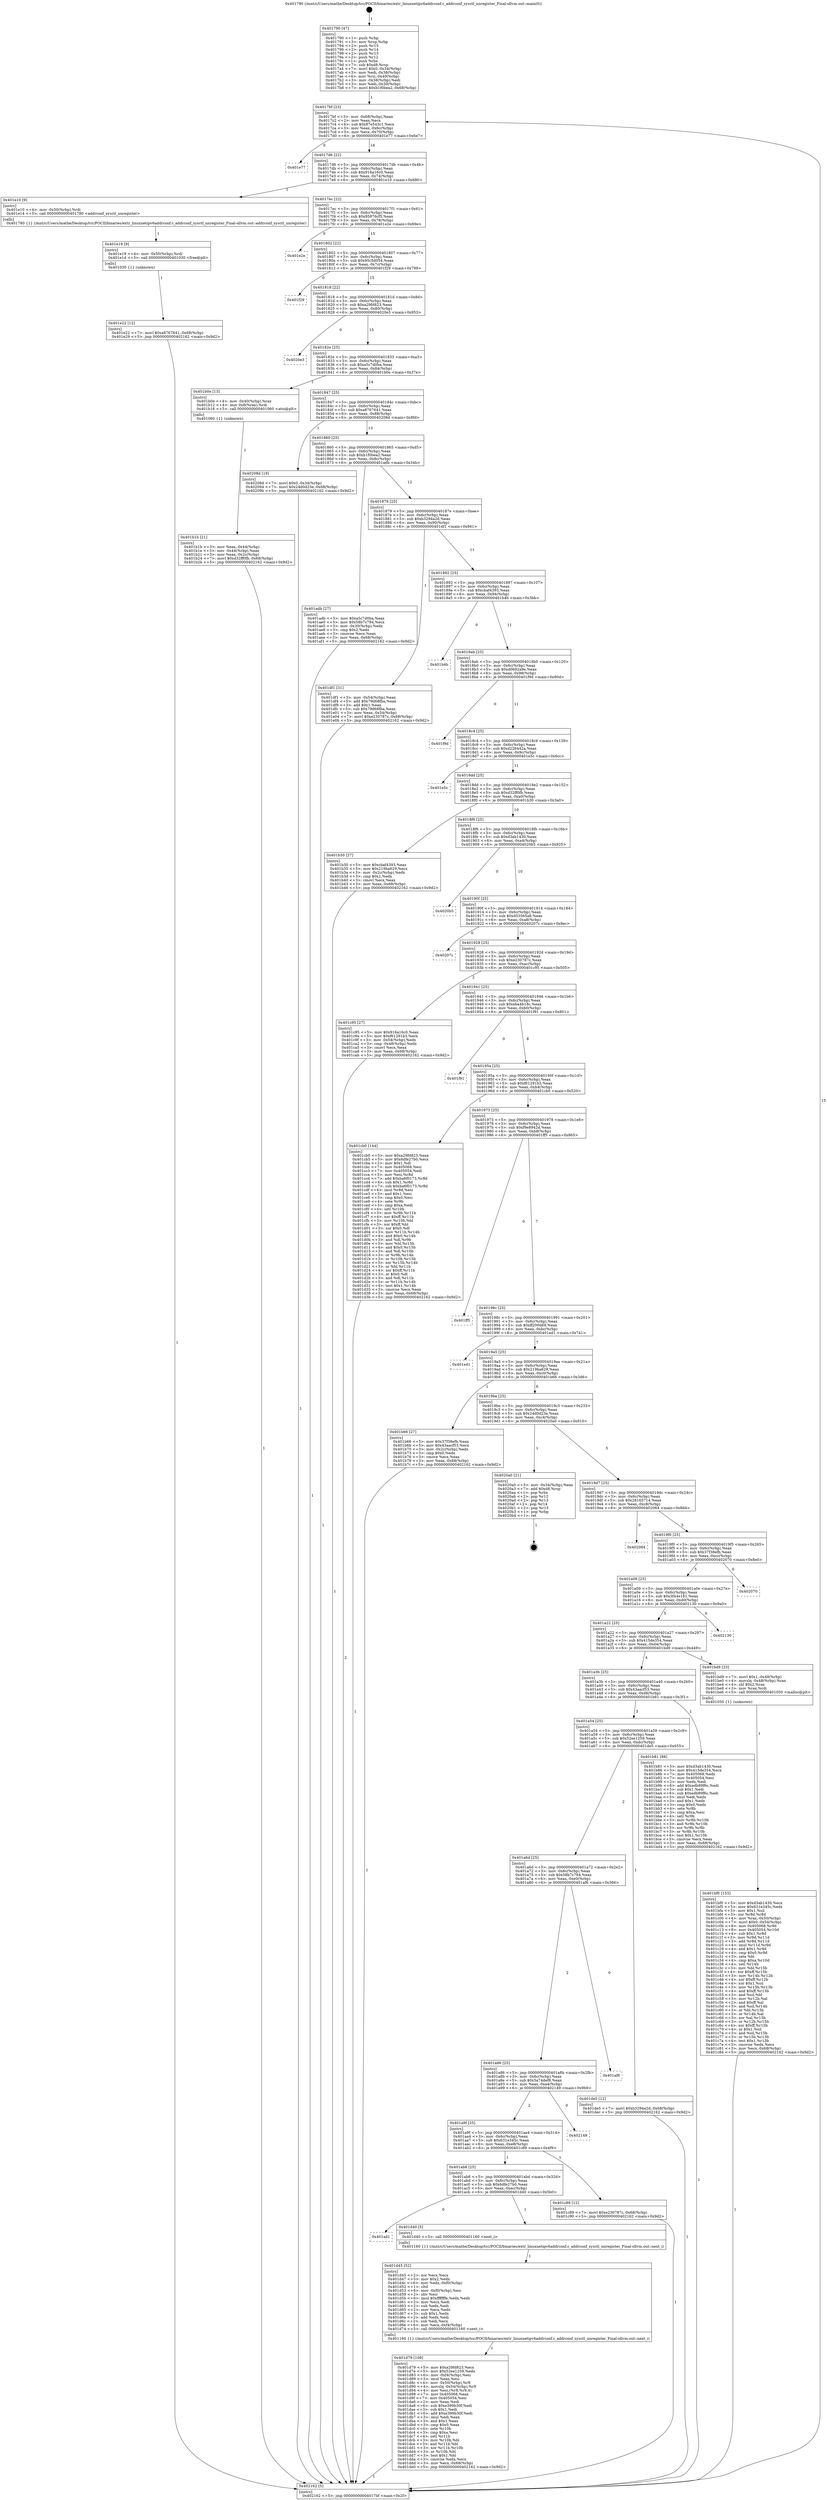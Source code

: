 digraph "0x401790" {
  label = "0x401790 (/mnt/c/Users/mathe/Desktop/tcc/POCII/binaries/extr_linuxnetipv6addrconf.c_addrconf_sysctl_unregister_Final-ollvm.out::main(0))"
  labelloc = "t"
  node[shape=record]

  Entry [label="",width=0.3,height=0.3,shape=circle,fillcolor=black,style=filled]
  "0x4017bf" [label="{
     0x4017bf [23]\l
     | [instrs]\l
     &nbsp;&nbsp;0x4017bf \<+3\>: mov -0x68(%rbp),%eax\l
     &nbsp;&nbsp;0x4017c2 \<+2\>: mov %eax,%ecx\l
     &nbsp;&nbsp;0x4017c4 \<+6\>: sub $0x87e543c1,%ecx\l
     &nbsp;&nbsp;0x4017ca \<+3\>: mov %eax,-0x6c(%rbp)\l
     &nbsp;&nbsp;0x4017cd \<+3\>: mov %ecx,-0x70(%rbp)\l
     &nbsp;&nbsp;0x4017d0 \<+6\>: je 0000000000401e77 \<main+0x6e7\>\l
  }"]
  "0x401e77" [label="{
     0x401e77\l
  }", style=dashed]
  "0x4017d6" [label="{
     0x4017d6 [22]\l
     | [instrs]\l
     &nbsp;&nbsp;0x4017d6 \<+5\>: jmp 00000000004017db \<main+0x4b\>\l
     &nbsp;&nbsp;0x4017db \<+3\>: mov -0x6c(%rbp),%eax\l
     &nbsp;&nbsp;0x4017de \<+5\>: sub $0x916a16c0,%eax\l
     &nbsp;&nbsp;0x4017e3 \<+3\>: mov %eax,-0x74(%rbp)\l
     &nbsp;&nbsp;0x4017e6 \<+6\>: je 0000000000401e10 \<main+0x680\>\l
  }"]
  Exit [label="",width=0.3,height=0.3,shape=circle,fillcolor=black,style=filled,peripheries=2]
  "0x401e10" [label="{
     0x401e10 [9]\l
     | [instrs]\l
     &nbsp;&nbsp;0x401e10 \<+4\>: mov -0x50(%rbp),%rdi\l
     &nbsp;&nbsp;0x401e14 \<+5\>: call 0000000000401780 \<addrconf_sysctl_unregister\>\l
     | [calls]\l
     &nbsp;&nbsp;0x401780 \{1\} (/mnt/c/Users/mathe/Desktop/tcc/POCII/binaries/extr_linuxnetipv6addrconf.c_addrconf_sysctl_unregister_Final-ollvm.out::addrconf_sysctl_unregister)\l
  }"]
  "0x4017ec" [label="{
     0x4017ec [22]\l
     | [instrs]\l
     &nbsp;&nbsp;0x4017ec \<+5\>: jmp 00000000004017f1 \<main+0x61\>\l
     &nbsp;&nbsp;0x4017f1 \<+3\>: mov -0x6c(%rbp),%eax\l
     &nbsp;&nbsp;0x4017f4 \<+5\>: sub $0x95876cf5,%eax\l
     &nbsp;&nbsp;0x4017f9 \<+3\>: mov %eax,-0x78(%rbp)\l
     &nbsp;&nbsp;0x4017fc \<+6\>: je 0000000000401e2e \<main+0x69e\>\l
  }"]
  "0x401e22" [label="{
     0x401e22 [12]\l
     | [instrs]\l
     &nbsp;&nbsp;0x401e22 \<+7\>: movl $0xa8767641,-0x68(%rbp)\l
     &nbsp;&nbsp;0x401e29 \<+5\>: jmp 0000000000402162 \<main+0x9d2\>\l
  }"]
  "0x401e2e" [label="{
     0x401e2e\l
  }", style=dashed]
  "0x401802" [label="{
     0x401802 [22]\l
     | [instrs]\l
     &nbsp;&nbsp;0x401802 \<+5\>: jmp 0000000000401807 \<main+0x77\>\l
     &nbsp;&nbsp;0x401807 \<+3\>: mov -0x6c(%rbp),%eax\l
     &nbsp;&nbsp;0x40180a \<+5\>: sub $0x95c5d054,%eax\l
     &nbsp;&nbsp;0x40180f \<+3\>: mov %eax,-0x7c(%rbp)\l
     &nbsp;&nbsp;0x401812 \<+6\>: je 0000000000401f29 \<main+0x799\>\l
  }"]
  "0x401e19" [label="{
     0x401e19 [9]\l
     | [instrs]\l
     &nbsp;&nbsp;0x401e19 \<+4\>: mov -0x50(%rbp),%rdi\l
     &nbsp;&nbsp;0x401e1d \<+5\>: call 0000000000401030 \<free@plt\>\l
     | [calls]\l
     &nbsp;&nbsp;0x401030 \{1\} (unknown)\l
  }"]
  "0x401f29" [label="{
     0x401f29\l
  }", style=dashed]
  "0x401818" [label="{
     0x401818 [22]\l
     | [instrs]\l
     &nbsp;&nbsp;0x401818 \<+5\>: jmp 000000000040181d \<main+0x8d\>\l
     &nbsp;&nbsp;0x40181d \<+3\>: mov -0x6c(%rbp),%eax\l
     &nbsp;&nbsp;0x401820 \<+5\>: sub $0xa29fd823,%eax\l
     &nbsp;&nbsp;0x401825 \<+3\>: mov %eax,-0x80(%rbp)\l
     &nbsp;&nbsp;0x401828 \<+6\>: je 00000000004020e3 \<main+0x953\>\l
  }"]
  "0x401d79" [label="{
     0x401d79 [108]\l
     | [instrs]\l
     &nbsp;&nbsp;0x401d79 \<+5\>: mov $0xa29fd823,%ecx\l
     &nbsp;&nbsp;0x401d7e \<+5\>: mov $0x52ee1259,%edx\l
     &nbsp;&nbsp;0x401d83 \<+6\>: mov -0xf4(%rbp),%esi\l
     &nbsp;&nbsp;0x401d89 \<+3\>: imul %eax,%esi\l
     &nbsp;&nbsp;0x401d8c \<+4\>: mov -0x50(%rbp),%r8\l
     &nbsp;&nbsp;0x401d90 \<+4\>: movslq -0x54(%rbp),%r9\l
     &nbsp;&nbsp;0x401d94 \<+4\>: mov %esi,(%r8,%r9,4)\l
     &nbsp;&nbsp;0x401d98 \<+7\>: mov 0x405068,%eax\l
     &nbsp;&nbsp;0x401d9f \<+7\>: mov 0x405054,%esi\l
     &nbsp;&nbsp;0x401da6 \<+2\>: mov %eax,%edi\l
     &nbsp;&nbsp;0x401da8 \<+6\>: sub $0xe399b30f,%edi\l
     &nbsp;&nbsp;0x401dae \<+3\>: sub $0x1,%edi\l
     &nbsp;&nbsp;0x401db1 \<+6\>: add $0xe399b30f,%edi\l
     &nbsp;&nbsp;0x401db7 \<+3\>: imul %edi,%eax\l
     &nbsp;&nbsp;0x401dba \<+3\>: and $0x1,%eax\l
     &nbsp;&nbsp;0x401dbd \<+3\>: cmp $0x0,%eax\l
     &nbsp;&nbsp;0x401dc0 \<+4\>: sete %r10b\l
     &nbsp;&nbsp;0x401dc4 \<+3\>: cmp $0xa,%esi\l
     &nbsp;&nbsp;0x401dc7 \<+4\>: setl %r11b\l
     &nbsp;&nbsp;0x401dcb \<+3\>: mov %r10b,%bl\l
     &nbsp;&nbsp;0x401dce \<+3\>: and %r11b,%bl\l
     &nbsp;&nbsp;0x401dd1 \<+3\>: xor %r11b,%r10b\l
     &nbsp;&nbsp;0x401dd4 \<+3\>: or %r10b,%bl\l
     &nbsp;&nbsp;0x401dd7 \<+3\>: test $0x1,%bl\l
     &nbsp;&nbsp;0x401dda \<+3\>: cmovne %edx,%ecx\l
     &nbsp;&nbsp;0x401ddd \<+3\>: mov %ecx,-0x68(%rbp)\l
     &nbsp;&nbsp;0x401de0 \<+5\>: jmp 0000000000402162 \<main+0x9d2\>\l
  }"]
  "0x4020e3" [label="{
     0x4020e3\l
  }", style=dashed]
  "0x40182e" [label="{
     0x40182e [25]\l
     | [instrs]\l
     &nbsp;&nbsp;0x40182e \<+5\>: jmp 0000000000401833 \<main+0xa3\>\l
     &nbsp;&nbsp;0x401833 \<+3\>: mov -0x6c(%rbp),%eax\l
     &nbsp;&nbsp;0x401836 \<+5\>: sub $0xa5c7d0ba,%eax\l
     &nbsp;&nbsp;0x40183b \<+6\>: mov %eax,-0x84(%rbp)\l
     &nbsp;&nbsp;0x401841 \<+6\>: je 0000000000401b0e \<main+0x37e\>\l
  }"]
  "0x401d45" [label="{
     0x401d45 [52]\l
     | [instrs]\l
     &nbsp;&nbsp;0x401d45 \<+2\>: xor %ecx,%ecx\l
     &nbsp;&nbsp;0x401d47 \<+5\>: mov $0x2,%edx\l
     &nbsp;&nbsp;0x401d4c \<+6\>: mov %edx,-0xf0(%rbp)\l
     &nbsp;&nbsp;0x401d52 \<+1\>: cltd\l
     &nbsp;&nbsp;0x401d53 \<+6\>: mov -0xf0(%rbp),%esi\l
     &nbsp;&nbsp;0x401d59 \<+2\>: idiv %esi\l
     &nbsp;&nbsp;0x401d5b \<+6\>: imul $0xfffffffe,%edx,%edx\l
     &nbsp;&nbsp;0x401d61 \<+2\>: mov %ecx,%edi\l
     &nbsp;&nbsp;0x401d63 \<+2\>: sub %edx,%edi\l
     &nbsp;&nbsp;0x401d65 \<+2\>: mov %ecx,%edx\l
     &nbsp;&nbsp;0x401d67 \<+3\>: sub $0x1,%edx\l
     &nbsp;&nbsp;0x401d6a \<+2\>: add %edx,%edi\l
     &nbsp;&nbsp;0x401d6c \<+2\>: sub %edi,%ecx\l
     &nbsp;&nbsp;0x401d6e \<+6\>: mov %ecx,-0xf4(%rbp)\l
     &nbsp;&nbsp;0x401d74 \<+5\>: call 0000000000401160 \<next_i\>\l
     | [calls]\l
     &nbsp;&nbsp;0x401160 \{1\} (/mnt/c/Users/mathe/Desktop/tcc/POCII/binaries/extr_linuxnetipv6addrconf.c_addrconf_sysctl_unregister_Final-ollvm.out::next_i)\l
  }"]
  "0x401b0e" [label="{
     0x401b0e [13]\l
     | [instrs]\l
     &nbsp;&nbsp;0x401b0e \<+4\>: mov -0x40(%rbp),%rax\l
     &nbsp;&nbsp;0x401b12 \<+4\>: mov 0x8(%rax),%rdi\l
     &nbsp;&nbsp;0x401b16 \<+5\>: call 0000000000401060 \<atoi@plt\>\l
     | [calls]\l
     &nbsp;&nbsp;0x401060 \{1\} (unknown)\l
  }"]
  "0x401847" [label="{
     0x401847 [25]\l
     | [instrs]\l
     &nbsp;&nbsp;0x401847 \<+5\>: jmp 000000000040184c \<main+0xbc\>\l
     &nbsp;&nbsp;0x40184c \<+3\>: mov -0x6c(%rbp),%eax\l
     &nbsp;&nbsp;0x40184f \<+5\>: sub $0xa8767641,%eax\l
     &nbsp;&nbsp;0x401854 \<+6\>: mov %eax,-0x88(%rbp)\l
     &nbsp;&nbsp;0x40185a \<+6\>: je 000000000040208d \<main+0x8fd\>\l
  }"]
  "0x401ad1" [label="{
     0x401ad1\l
  }", style=dashed]
  "0x40208d" [label="{
     0x40208d [19]\l
     | [instrs]\l
     &nbsp;&nbsp;0x40208d \<+7\>: movl $0x0,-0x34(%rbp)\l
     &nbsp;&nbsp;0x402094 \<+7\>: movl $0x24d0d23e,-0x68(%rbp)\l
     &nbsp;&nbsp;0x40209b \<+5\>: jmp 0000000000402162 \<main+0x9d2\>\l
  }"]
  "0x401860" [label="{
     0x401860 [25]\l
     | [instrs]\l
     &nbsp;&nbsp;0x401860 \<+5\>: jmp 0000000000401865 \<main+0xd5\>\l
     &nbsp;&nbsp;0x401865 \<+3\>: mov -0x6c(%rbp),%eax\l
     &nbsp;&nbsp;0x401868 \<+5\>: sub $0xb1f0bea2,%eax\l
     &nbsp;&nbsp;0x40186d \<+6\>: mov %eax,-0x8c(%rbp)\l
     &nbsp;&nbsp;0x401873 \<+6\>: je 0000000000401adb \<main+0x34b\>\l
  }"]
  "0x401d40" [label="{
     0x401d40 [5]\l
     | [instrs]\l
     &nbsp;&nbsp;0x401d40 \<+5\>: call 0000000000401160 \<next_i\>\l
     | [calls]\l
     &nbsp;&nbsp;0x401160 \{1\} (/mnt/c/Users/mathe/Desktop/tcc/POCII/binaries/extr_linuxnetipv6addrconf.c_addrconf_sysctl_unregister_Final-ollvm.out::next_i)\l
  }"]
  "0x401adb" [label="{
     0x401adb [27]\l
     | [instrs]\l
     &nbsp;&nbsp;0x401adb \<+5\>: mov $0xa5c7d0ba,%eax\l
     &nbsp;&nbsp;0x401ae0 \<+5\>: mov $0x58b7c784,%ecx\l
     &nbsp;&nbsp;0x401ae5 \<+3\>: mov -0x30(%rbp),%edx\l
     &nbsp;&nbsp;0x401ae8 \<+3\>: cmp $0x2,%edx\l
     &nbsp;&nbsp;0x401aeb \<+3\>: cmovne %ecx,%eax\l
     &nbsp;&nbsp;0x401aee \<+3\>: mov %eax,-0x68(%rbp)\l
     &nbsp;&nbsp;0x401af1 \<+5\>: jmp 0000000000402162 \<main+0x9d2\>\l
  }"]
  "0x401879" [label="{
     0x401879 [25]\l
     | [instrs]\l
     &nbsp;&nbsp;0x401879 \<+5\>: jmp 000000000040187e \<main+0xee\>\l
     &nbsp;&nbsp;0x40187e \<+3\>: mov -0x6c(%rbp),%eax\l
     &nbsp;&nbsp;0x401881 \<+5\>: sub $0xb3294a2d,%eax\l
     &nbsp;&nbsp;0x401886 \<+6\>: mov %eax,-0x90(%rbp)\l
     &nbsp;&nbsp;0x40188c \<+6\>: je 0000000000401df1 \<main+0x661\>\l
  }"]
  "0x402162" [label="{
     0x402162 [5]\l
     | [instrs]\l
     &nbsp;&nbsp;0x402162 \<+5\>: jmp 00000000004017bf \<main+0x2f\>\l
  }"]
  "0x401790" [label="{
     0x401790 [47]\l
     | [instrs]\l
     &nbsp;&nbsp;0x401790 \<+1\>: push %rbp\l
     &nbsp;&nbsp;0x401791 \<+3\>: mov %rsp,%rbp\l
     &nbsp;&nbsp;0x401794 \<+2\>: push %r15\l
     &nbsp;&nbsp;0x401796 \<+2\>: push %r14\l
     &nbsp;&nbsp;0x401798 \<+2\>: push %r13\l
     &nbsp;&nbsp;0x40179a \<+2\>: push %r12\l
     &nbsp;&nbsp;0x40179c \<+1\>: push %rbx\l
     &nbsp;&nbsp;0x40179d \<+7\>: sub $0xd8,%rsp\l
     &nbsp;&nbsp;0x4017a4 \<+7\>: movl $0x0,-0x34(%rbp)\l
     &nbsp;&nbsp;0x4017ab \<+3\>: mov %edi,-0x38(%rbp)\l
     &nbsp;&nbsp;0x4017ae \<+4\>: mov %rsi,-0x40(%rbp)\l
     &nbsp;&nbsp;0x4017b2 \<+3\>: mov -0x38(%rbp),%edi\l
     &nbsp;&nbsp;0x4017b5 \<+3\>: mov %edi,-0x30(%rbp)\l
     &nbsp;&nbsp;0x4017b8 \<+7\>: movl $0xb1f0bea2,-0x68(%rbp)\l
  }"]
  "0x401b1b" [label="{
     0x401b1b [21]\l
     | [instrs]\l
     &nbsp;&nbsp;0x401b1b \<+3\>: mov %eax,-0x44(%rbp)\l
     &nbsp;&nbsp;0x401b1e \<+3\>: mov -0x44(%rbp),%eax\l
     &nbsp;&nbsp;0x401b21 \<+3\>: mov %eax,-0x2c(%rbp)\l
     &nbsp;&nbsp;0x401b24 \<+7\>: movl $0xd32ff0fb,-0x68(%rbp)\l
     &nbsp;&nbsp;0x401b2b \<+5\>: jmp 0000000000402162 \<main+0x9d2\>\l
  }"]
  "0x401ab8" [label="{
     0x401ab8 [25]\l
     | [instrs]\l
     &nbsp;&nbsp;0x401ab8 \<+5\>: jmp 0000000000401abd \<main+0x32d\>\l
     &nbsp;&nbsp;0x401abd \<+3\>: mov -0x6c(%rbp),%eax\l
     &nbsp;&nbsp;0x401ac0 \<+5\>: sub $0x6dfe27b0,%eax\l
     &nbsp;&nbsp;0x401ac5 \<+6\>: mov %eax,-0xec(%rbp)\l
     &nbsp;&nbsp;0x401acb \<+6\>: je 0000000000401d40 \<main+0x5b0\>\l
  }"]
  "0x401df1" [label="{
     0x401df1 [31]\l
     | [instrs]\l
     &nbsp;&nbsp;0x401df1 \<+3\>: mov -0x54(%rbp),%eax\l
     &nbsp;&nbsp;0x401df4 \<+5\>: add $0x79d68fba,%eax\l
     &nbsp;&nbsp;0x401df9 \<+3\>: add $0x1,%eax\l
     &nbsp;&nbsp;0x401dfc \<+5\>: sub $0x79d68fba,%eax\l
     &nbsp;&nbsp;0x401e01 \<+3\>: mov %eax,-0x54(%rbp)\l
     &nbsp;&nbsp;0x401e04 \<+7\>: movl $0xe230787c,-0x68(%rbp)\l
     &nbsp;&nbsp;0x401e0b \<+5\>: jmp 0000000000402162 \<main+0x9d2\>\l
  }"]
  "0x401892" [label="{
     0x401892 [25]\l
     | [instrs]\l
     &nbsp;&nbsp;0x401892 \<+5\>: jmp 0000000000401897 \<main+0x107\>\l
     &nbsp;&nbsp;0x401897 \<+3\>: mov -0x6c(%rbp),%eax\l
     &nbsp;&nbsp;0x40189a \<+5\>: sub $0xcbaf4393,%eax\l
     &nbsp;&nbsp;0x40189f \<+6\>: mov %eax,-0x94(%rbp)\l
     &nbsp;&nbsp;0x4018a5 \<+6\>: je 0000000000401b4b \<main+0x3bb\>\l
  }"]
  "0x401c89" [label="{
     0x401c89 [12]\l
     | [instrs]\l
     &nbsp;&nbsp;0x401c89 \<+7\>: movl $0xe230787c,-0x68(%rbp)\l
     &nbsp;&nbsp;0x401c90 \<+5\>: jmp 0000000000402162 \<main+0x9d2\>\l
  }"]
  "0x401b4b" [label="{
     0x401b4b\l
  }", style=dashed]
  "0x4018ab" [label="{
     0x4018ab [25]\l
     | [instrs]\l
     &nbsp;&nbsp;0x4018ab \<+5\>: jmp 00000000004018b0 \<main+0x120\>\l
     &nbsp;&nbsp;0x4018b0 \<+3\>: mov -0x6c(%rbp),%eax\l
     &nbsp;&nbsp;0x4018b3 \<+5\>: sub $0xd0692a9e,%eax\l
     &nbsp;&nbsp;0x4018b8 \<+6\>: mov %eax,-0x98(%rbp)\l
     &nbsp;&nbsp;0x4018be \<+6\>: je 0000000000401f9d \<main+0x80d\>\l
  }"]
  "0x401a9f" [label="{
     0x401a9f [25]\l
     | [instrs]\l
     &nbsp;&nbsp;0x401a9f \<+5\>: jmp 0000000000401aa4 \<main+0x314\>\l
     &nbsp;&nbsp;0x401aa4 \<+3\>: mov -0x6c(%rbp),%eax\l
     &nbsp;&nbsp;0x401aa7 \<+5\>: sub $0x631e345c,%eax\l
     &nbsp;&nbsp;0x401aac \<+6\>: mov %eax,-0xe8(%rbp)\l
     &nbsp;&nbsp;0x401ab2 \<+6\>: je 0000000000401c89 \<main+0x4f9\>\l
  }"]
  "0x401f9d" [label="{
     0x401f9d\l
  }", style=dashed]
  "0x4018c4" [label="{
     0x4018c4 [25]\l
     | [instrs]\l
     &nbsp;&nbsp;0x4018c4 \<+5\>: jmp 00000000004018c9 \<main+0x139\>\l
     &nbsp;&nbsp;0x4018c9 \<+3\>: mov -0x6c(%rbp),%eax\l
     &nbsp;&nbsp;0x4018cc \<+5\>: sub $0xd226442a,%eax\l
     &nbsp;&nbsp;0x4018d1 \<+6\>: mov %eax,-0x9c(%rbp)\l
     &nbsp;&nbsp;0x4018d7 \<+6\>: je 0000000000401e5c \<main+0x6cc\>\l
  }"]
  "0x402149" [label="{
     0x402149\l
  }", style=dashed]
  "0x401e5c" [label="{
     0x401e5c\l
  }", style=dashed]
  "0x4018dd" [label="{
     0x4018dd [25]\l
     | [instrs]\l
     &nbsp;&nbsp;0x4018dd \<+5\>: jmp 00000000004018e2 \<main+0x152\>\l
     &nbsp;&nbsp;0x4018e2 \<+3\>: mov -0x6c(%rbp),%eax\l
     &nbsp;&nbsp;0x4018e5 \<+5\>: sub $0xd32ff0fb,%eax\l
     &nbsp;&nbsp;0x4018ea \<+6\>: mov %eax,-0xa0(%rbp)\l
     &nbsp;&nbsp;0x4018f0 \<+6\>: je 0000000000401b30 \<main+0x3a0\>\l
  }"]
  "0x401a86" [label="{
     0x401a86 [25]\l
     | [instrs]\l
     &nbsp;&nbsp;0x401a86 \<+5\>: jmp 0000000000401a8b \<main+0x2fb\>\l
     &nbsp;&nbsp;0x401a8b \<+3\>: mov -0x6c(%rbp),%eax\l
     &nbsp;&nbsp;0x401a8e \<+5\>: sub $0x5a74def8,%eax\l
     &nbsp;&nbsp;0x401a93 \<+6\>: mov %eax,-0xe4(%rbp)\l
     &nbsp;&nbsp;0x401a99 \<+6\>: je 0000000000402149 \<main+0x9b9\>\l
  }"]
  "0x401b30" [label="{
     0x401b30 [27]\l
     | [instrs]\l
     &nbsp;&nbsp;0x401b30 \<+5\>: mov $0xcbaf4393,%eax\l
     &nbsp;&nbsp;0x401b35 \<+5\>: mov $0x219ba629,%ecx\l
     &nbsp;&nbsp;0x401b3a \<+3\>: mov -0x2c(%rbp),%edx\l
     &nbsp;&nbsp;0x401b3d \<+3\>: cmp $0x1,%edx\l
     &nbsp;&nbsp;0x401b40 \<+3\>: cmovl %ecx,%eax\l
     &nbsp;&nbsp;0x401b43 \<+3\>: mov %eax,-0x68(%rbp)\l
     &nbsp;&nbsp;0x401b46 \<+5\>: jmp 0000000000402162 \<main+0x9d2\>\l
  }"]
  "0x4018f6" [label="{
     0x4018f6 [25]\l
     | [instrs]\l
     &nbsp;&nbsp;0x4018f6 \<+5\>: jmp 00000000004018fb \<main+0x16b\>\l
     &nbsp;&nbsp;0x4018fb \<+3\>: mov -0x6c(%rbp),%eax\l
     &nbsp;&nbsp;0x4018fe \<+5\>: sub $0xd3ab1430,%eax\l
     &nbsp;&nbsp;0x401903 \<+6\>: mov %eax,-0xa4(%rbp)\l
     &nbsp;&nbsp;0x401909 \<+6\>: je 00000000004020b5 \<main+0x925\>\l
  }"]
  "0x401af6" [label="{
     0x401af6\l
  }", style=dashed]
  "0x4020b5" [label="{
     0x4020b5\l
  }", style=dashed]
  "0x40190f" [label="{
     0x40190f [25]\l
     | [instrs]\l
     &nbsp;&nbsp;0x40190f \<+5\>: jmp 0000000000401914 \<main+0x184\>\l
     &nbsp;&nbsp;0x401914 \<+3\>: mov -0x6c(%rbp),%eax\l
     &nbsp;&nbsp;0x401917 \<+5\>: sub $0xd53565a6,%eax\l
     &nbsp;&nbsp;0x40191c \<+6\>: mov %eax,-0xa8(%rbp)\l
     &nbsp;&nbsp;0x401922 \<+6\>: je 000000000040207c \<main+0x8ec\>\l
  }"]
  "0x401a6d" [label="{
     0x401a6d [25]\l
     | [instrs]\l
     &nbsp;&nbsp;0x401a6d \<+5\>: jmp 0000000000401a72 \<main+0x2e2\>\l
     &nbsp;&nbsp;0x401a72 \<+3\>: mov -0x6c(%rbp),%eax\l
     &nbsp;&nbsp;0x401a75 \<+5\>: sub $0x58b7c784,%eax\l
     &nbsp;&nbsp;0x401a7a \<+6\>: mov %eax,-0xe0(%rbp)\l
     &nbsp;&nbsp;0x401a80 \<+6\>: je 0000000000401af6 \<main+0x366\>\l
  }"]
  "0x40207c" [label="{
     0x40207c\l
  }", style=dashed]
  "0x401928" [label="{
     0x401928 [25]\l
     | [instrs]\l
     &nbsp;&nbsp;0x401928 \<+5\>: jmp 000000000040192d \<main+0x19d\>\l
     &nbsp;&nbsp;0x40192d \<+3\>: mov -0x6c(%rbp),%eax\l
     &nbsp;&nbsp;0x401930 \<+5\>: sub $0xe230787c,%eax\l
     &nbsp;&nbsp;0x401935 \<+6\>: mov %eax,-0xac(%rbp)\l
     &nbsp;&nbsp;0x40193b \<+6\>: je 0000000000401c95 \<main+0x505\>\l
  }"]
  "0x401de5" [label="{
     0x401de5 [12]\l
     | [instrs]\l
     &nbsp;&nbsp;0x401de5 \<+7\>: movl $0xb3294a2d,-0x68(%rbp)\l
     &nbsp;&nbsp;0x401dec \<+5\>: jmp 0000000000402162 \<main+0x9d2\>\l
  }"]
  "0x401c95" [label="{
     0x401c95 [27]\l
     | [instrs]\l
     &nbsp;&nbsp;0x401c95 \<+5\>: mov $0x916a16c0,%eax\l
     &nbsp;&nbsp;0x401c9a \<+5\>: mov $0xf61291b3,%ecx\l
     &nbsp;&nbsp;0x401c9f \<+3\>: mov -0x54(%rbp),%edx\l
     &nbsp;&nbsp;0x401ca2 \<+3\>: cmp -0x48(%rbp),%edx\l
     &nbsp;&nbsp;0x401ca5 \<+3\>: cmovl %ecx,%eax\l
     &nbsp;&nbsp;0x401ca8 \<+3\>: mov %eax,-0x68(%rbp)\l
     &nbsp;&nbsp;0x401cab \<+5\>: jmp 0000000000402162 \<main+0x9d2\>\l
  }"]
  "0x401941" [label="{
     0x401941 [25]\l
     | [instrs]\l
     &nbsp;&nbsp;0x401941 \<+5\>: jmp 0000000000401946 \<main+0x1b6\>\l
     &nbsp;&nbsp;0x401946 \<+3\>: mov -0x6c(%rbp),%eax\l
     &nbsp;&nbsp;0x401949 \<+5\>: sub $0xeba4b18c,%eax\l
     &nbsp;&nbsp;0x40194e \<+6\>: mov %eax,-0xb0(%rbp)\l
     &nbsp;&nbsp;0x401954 \<+6\>: je 0000000000401f91 \<main+0x801\>\l
  }"]
  "0x401bf0" [label="{
     0x401bf0 [153]\l
     | [instrs]\l
     &nbsp;&nbsp;0x401bf0 \<+5\>: mov $0xd3ab1430,%ecx\l
     &nbsp;&nbsp;0x401bf5 \<+5\>: mov $0x631e345c,%edx\l
     &nbsp;&nbsp;0x401bfa \<+3\>: mov $0x1,%sil\l
     &nbsp;&nbsp;0x401bfd \<+3\>: xor %r8d,%r8d\l
     &nbsp;&nbsp;0x401c00 \<+4\>: mov %rax,-0x50(%rbp)\l
     &nbsp;&nbsp;0x401c04 \<+7\>: movl $0x0,-0x54(%rbp)\l
     &nbsp;&nbsp;0x401c0b \<+8\>: mov 0x405068,%r9d\l
     &nbsp;&nbsp;0x401c13 \<+8\>: mov 0x405054,%r10d\l
     &nbsp;&nbsp;0x401c1b \<+4\>: sub $0x1,%r8d\l
     &nbsp;&nbsp;0x401c1f \<+3\>: mov %r9d,%r11d\l
     &nbsp;&nbsp;0x401c22 \<+3\>: add %r8d,%r11d\l
     &nbsp;&nbsp;0x401c25 \<+4\>: imul %r11d,%r9d\l
     &nbsp;&nbsp;0x401c29 \<+4\>: and $0x1,%r9d\l
     &nbsp;&nbsp;0x401c2d \<+4\>: cmp $0x0,%r9d\l
     &nbsp;&nbsp;0x401c31 \<+3\>: sete %bl\l
     &nbsp;&nbsp;0x401c34 \<+4\>: cmp $0xa,%r10d\l
     &nbsp;&nbsp;0x401c38 \<+4\>: setl %r14b\l
     &nbsp;&nbsp;0x401c3c \<+3\>: mov %bl,%r15b\l
     &nbsp;&nbsp;0x401c3f \<+4\>: xor $0xff,%r15b\l
     &nbsp;&nbsp;0x401c43 \<+3\>: mov %r14b,%r12b\l
     &nbsp;&nbsp;0x401c46 \<+4\>: xor $0xff,%r12b\l
     &nbsp;&nbsp;0x401c4a \<+4\>: xor $0x1,%sil\l
     &nbsp;&nbsp;0x401c4e \<+3\>: mov %r15b,%r13b\l
     &nbsp;&nbsp;0x401c51 \<+4\>: and $0xff,%r13b\l
     &nbsp;&nbsp;0x401c55 \<+3\>: and %sil,%bl\l
     &nbsp;&nbsp;0x401c58 \<+3\>: mov %r12b,%al\l
     &nbsp;&nbsp;0x401c5b \<+2\>: and $0xff,%al\l
     &nbsp;&nbsp;0x401c5d \<+3\>: and %sil,%r14b\l
     &nbsp;&nbsp;0x401c60 \<+3\>: or %bl,%r13b\l
     &nbsp;&nbsp;0x401c63 \<+3\>: or %r14b,%al\l
     &nbsp;&nbsp;0x401c66 \<+3\>: xor %al,%r13b\l
     &nbsp;&nbsp;0x401c69 \<+3\>: or %r12b,%r15b\l
     &nbsp;&nbsp;0x401c6c \<+4\>: xor $0xff,%r15b\l
     &nbsp;&nbsp;0x401c70 \<+4\>: or $0x1,%sil\l
     &nbsp;&nbsp;0x401c74 \<+3\>: and %sil,%r15b\l
     &nbsp;&nbsp;0x401c77 \<+3\>: or %r15b,%r13b\l
     &nbsp;&nbsp;0x401c7a \<+4\>: test $0x1,%r13b\l
     &nbsp;&nbsp;0x401c7e \<+3\>: cmovne %edx,%ecx\l
     &nbsp;&nbsp;0x401c81 \<+3\>: mov %ecx,-0x68(%rbp)\l
     &nbsp;&nbsp;0x401c84 \<+5\>: jmp 0000000000402162 \<main+0x9d2\>\l
  }"]
  "0x401f91" [label="{
     0x401f91\l
  }", style=dashed]
  "0x40195a" [label="{
     0x40195a [25]\l
     | [instrs]\l
     &nbsp;&nbsp;0x40195a \<+5\>: jmp 000000000040195f \<main+0x1cf\>\l
     &nbsp;&nbsp;0x40195f \<+3\>: mov -0x6c(%rbp),%eax\l
     &nbsp;&nbsp;0x401962 \<+5\>: sub $0xf61291b3,%eax\l
     &nbsp;&nbsp;0x401967 \<+6\>: mov %eax,-0xb4(%rbp)\l
     &nbsp;&nbsp;0x40196d \<+6\>: je 0000000000401cb0 \<main+0x520\>\l
  }"]
  "0x401a54" [label="{
     0x401a54 [25]\l
     | [instrs]\l
     &nbsp;&nbsp;0x401a54 \<+5\>: jmp 0000000000401a59 \<main+0x2c9\>\l
     &nbsp;&nbsp;0x401a59 \<+3\>: mov -0x6c(%rbp),%eax\l
     &nbsp;&nbsp;0x401a5c \<+5\>: sub $0x52ee1259,%eax\l
     &nbsp;&nbsp;0x401a61 \<+6\>: mov %eax,-0xdc(%rbp)\l
     &nbsp;&nbsp;0x401a67 \<+6\>: je 0000000000401de5 \<main+0x655\>\l
  }"]
  "0x401cb0" [label="{
     0x401cb0 [144]\l
     | [instrs]\l
     &nbsp;&nbsp;0x401cb0 \<+5\>: mov $0xa29fd823,%eax\l
     &nbsp;&nbsp;0x401cb5 \<+5\>: mov $0x6dfe27b0,%ecx\l
     &nbsp;&nbsp;0x401cba \<+2\>: mov $0x1,%dl\l
     &nbsp;&nbsp;0x401cbc \<+7\>: mov 0x405068,%esi\l
     &nbsp;&nbsp;0x401cc3 \<+7\>: mov 0x405054,%edi\l
     &nbsp;&nbsp;0x401cca \<+3\>: mov %esi,%r8d\l
     &nbsp;&nbsp;0x401ccd \<+7\>: add $0xba6f0173,%r8d\l
     &nbsp;&nbsp;0x401cd4 \<+4\>: sub $0x1,%r8d\l
     &nbsp;&nbsp;0x401cd8 \<+7\>: sub $0xba6f0173,%r8d\l
     &nbsp;&nbsp;0x401cdf \<+4\>: imul %r8d,%esi\l
     &nbsp;&nbsp;0x401ce3 \<+3\>: and $0x1,%esi\l
     &nbsp;&nbsp;0x401ce6 \<+3\>: cmp $0x0,%esi\l
     &nbsp;&nbsp;0x401ce9 \<+4\>: sete %r9b\l
     &nbsp;&nbsp;0x401ced \<+3\>: cmp $0xa,%edi\l
     &nbsp;&nbsp;0x401cf0 \<+4\>: setl %r10b\l
     &nbsp;&nbsp;0x401cf4 \<+3\>: mov %r9b,%r11b\l
     &nbsp;&nbsp;0x401cf7 \<+4\>: xor $0xff,%r11b\l
     &nbsp;&nbsp;0x401cfb \<+3\>: mov %r10b,%bl\l
     &nbsp;&nbsp;0x401cfe \<+3\>: xor $0xff,%bl\l
     &nbsp;&nbsp;0x401d01 \<+3\>: xor $0x0,%dl\l
     &nbsp;&nbsp;0x401d04 \<+3\>: mov %r11b,%r14b\l
     &nbsp;&nbsp;0x401d07 \<+4\>: and $0x0,%r14b\l
     &nbsp;&nbsp;0x401d0b \<+3\>: and %dl,%r9b\l
     &nbsp;&nbsp;0x401d0e \<+3\>: mov %bl,%r15b\l
     &nbsp;&nbsp;0x401d11 \<+4\>: and $0x0,%r15b\l
     &nbsp;&nbsp;0x401d15 \<+3\>: and %dl,%r10b\l
     &nbsp;&nbsp;0x401d18 \<+3\>: or %r9b,%r14b\l
     &nbsp;&nbsp;0x401d1b \<+3\>: or %r10b,%r15b\l
     &nbsp;&nbsp;0x401d1e \<+3\>: xor %r15b,%r14b\l
     &nbsp;&nbsp;0x401d21 \<+3\>: or %bl,%r11b\l
     &nbsp;&nbsp;0x401d24 \<+4\>: xor $0xff,%r11b\l
     &nbsp;&nbsp;0x401d28 \<+3\>: or $0x0,%dl\l
     &nbsp;&nbsp;0x401d2b \<+3\>: and %dl,%r11b\l
     &nbsp;&nbsp;0x401d2e \<+3\>: or %r11b,%r14b\l
     &nbsp;&nbsp;0x401d31 \<+4\>: test $0x1,%r14b\l
     &nbsp;&nbsp;0x401d35 \<+3\>: cmovne %ecx,%eax\l
     &nbsp;&nbsp;0x401d38 \<+3\>: mov %eax,-0x68(%rbp)\l
     &nbsp;&nbsp;0x401d3b \<+5\>: jmp 0000000000402162 \<main+0x9d2\>\l
  }"]
  "0x401973" [label="{
     0x401973 [25]\l
     | [instrs]\l
     &nbsp;&nbsp;0x401973 \<+5\>: jmp 0000000000401978 \<main+0x1e8\>\l
     &nbsp;&nbsp;0x401978 \<+3\>: mov -0x6c(%rbp),%eax\l
     &nbsp;&nbsp;0x40197b \<+5\>: sub $0xf9e8942d,%eax\l
     &nbsp;&nbsp;0x401980 \<+6\>: mov %eax,-0xb8(%rbp)\l
     &nbsp;&nbsp;0x401986 \<+6\>: je 0000000000401ff5 \<main+0x865\>\l
  }"]
  "0x401b81" [label="{
     0x401b81 [88]\l
     | [instrs]\l
     &nbsp;&nbsp;0x401b81 \<+5\>: mov $0xd3ab1430,%eax\l
     &nbsp;&nbsp;0x401b86 \<+5\>: mov $0x415de354,%ecx\l
     &nbsp;&nbsp;0x401b8b \<+7\>: mov 0x405068,%edx\l
     &nbsp;&nbsp;0x401b92 \<+7\>: mov 0x405054,%esi\l
     &nbsp;&nbsp;0x401b99 \<+2\>: mov %edx,%edi\l
     &nbsp;&nbsp;0x401b9b \<+6\>: add $0xedb89f6c,%edi\l
     &nbsp;&nbsp;0x401ba1 \<+3\>: sub $0x1,%edi\l
     &nbsp;&nbsp;0x401ba4 \<+6\>: sub $0xedb89f6c,%edi\l
     &nbsp;&nbsp;0x401baa \<+3\>: imul %edi,%edx\l
     &nbsp;&nbsp;0x401bad \<+3\>: and $0x1,%edx\l
     &nbsp;&nbsp;0x401bb0 \<+3\>: cmp $0x0,%edx\l
     &nbsp;&nbsp;0x401bb3 \<+4\>: sete %r8b\l
     &nbsp;&nbsp;0x401bb7 \<+3\>: cmp $0xa,%esi\l
     &nbsp;&nbsp;0x401bba \<+4\>: setl %r9b\l
     &nbsp;&nbsp;0x401bbe \<+3\>: mov %r8b,%r10b\l
     &nbsp;&nbsp;0x401bc1 \<+3\>: and %r9b,%r10b\l
     &nbsp;&nbsp;0x401bc4 \<+3\>: xor %r9b,%r8b\l
     &nbsp;&nbsp;0x401bc7 \<+3\>: or %r8b,%r10b\l
     &nbsp;&nbsp;0x401bca \<+4\>: test $0x1,%r10b\l
     &nbsp;&nbsp;0x401bce \<+3\>: cmovne %ecx,%eax\l
     &nbsp;&nbsp;0x401bd1 \<+3\>: mov %eax,-0x68(%rbp)\l
     &nbsp;&nbsp;0x401bd4 \<+5\>: jmp 0000000000402162 \<main+0x9d2\>\l
  }"]
  "0x401ff5" [label="{
     0x401ff5\l
  }", style=dashed]
  "0x40198c" [label="{
     0x40198c [25]\l
     | [instrs]\l
     &nbsp;&nbsp;0x40198c \<+5\>: jmp 0000000000401991 \<main+0x201\>\l
     &nbsp;&nbsp;0x401991 \<+3\>: mov -0x6c(%rbp),%eax\l
     &nbsp;&nbsp;0x401994 \<+5\>: sub $0xff200d69,%eax\l
     &nbsp;&nbsp;0x401999 \<+6\>: mov %eax,-0xbc(%rbp)\l
     &nbsp;&nbsp;0x40199f \<+6\>: je 0000000000401ed1 \<main+0x741\>\l
  }"]
  "0x401a3b" [label="{
     0x401a3b [25]\l
     | [instrs]\l
     &nbsp;&nbsp;0x401a3b \<+5\>: jmp 0000000000401a40 \<main+0x2b0\>\l
     &nbsp;&nbsp;0x401a40 \<+3\>: mov -0x6c(%rbp),%eax\l
     &nbsp;&nbsp;0x401a43 \<+5\>: sub $0x43aacf53,%eax\l
     &nbsp;&nbsp;0x401a48 \<+6\>: mov %eax,-0xd8(%rbp)\l
     &nbsp;&nbsp;0x401a4e \<+6\>: je 0000000000401b81 \<main+0x3f1\>\l
  }"]
  "0x401ed1" [label="{
     0x401ed1\l
  }", style=dashed]
  "0x4019a5" [label="{
     0x4019a5 [25]\l
     | [instrs]\l
     &nbsp;&nbsp;0x4019a5 \<+5\>: jmp 00000000004019aa \<main+0x21a\>\l
     &nbsp;&nbsp;0x4019aa \<+3\>: mov -0x6c(%rbp),%eax\l
     &nbsp;&nbsp;0x4019ad \<+5\>: sub $0x219ba629,%eax\l
     &nbsp;&nbsp;0x4019b2 \<+6\>: mov %eax,-0xc0(%rbp)\l
     &nbsp;&nbsp;0x4019b8 \<+6\>: je 0000000000401b66 \<main+0x3d6\>\l
  }"]
  "0x401bd9" [label="{
     0x401bd9 [23]\l
     | [instrs]\l
     &nbsp;&nbsp;0x401bd9 \<+7\>: movl $0x1,-0x48(%rbp)\l
     &nbsp;&nbsp;0x401be0 \<+4\>: movslq -0x48(%rbp),%rax\l
     &nbsp;&nbsp;0x401be4 \<+4\>: shl $0x2,%rax\l
     &nbsp;&nbsp;0x401be8 \<+3\>: mov %rax,%rdi\l
     &nbsp;&nbsp;0x401beb \<+5\>: call 0000000000401050 \<malloc@plt\>\l
     | [calls]\l
     &nbsp;&nbsp;0x401050 \{1\} (unknown)\l
  }"]
  "0x401b66" [label="{
     0x401b66 [27]\l
     | [instrs]\l
     &nbsp;&nbsp;0x401b66 \<+5\>: mov $0x37f38efb,%eax\l
     &nbsp;&nbsp;0x401b6b \<+5\>: mov $0x43aacf53,%ecx\l
     &nbsp;&nbsp;0x401b70 \<+3\>: mov -0x2c(%rbp),%edx\l
     &nbsp;&nbsp;0x401b73 \<+3\>: cmp $0x0,%edx\l
     &nbsp;&nbsp;0x401b76 \<+3\>: cmove %ecx,%eax\l
     &nbsp;&nbsp;0x401b79 \<+3\>: mov %eax,-0x68(%rbp)\l
     &nbsp;&nbsp;0x401b7c \<+5\>: jmp 0000000000402162 \<main+0x9d2\>\l
  }"]
  "0x4019be" [label="{
     0x4019be [25]\l
     | [instrs]\l
     &nbsp;&nbsp;0x4019be \<+5\>: jmp 00000000004019c3 \<main+0x233\>\l
     &nbsp;&nbsp;0x4019c3 \<+3\>: mov -0x6c(%rbp),%eax\l
     &nbsp;&nbsp;0x4019c6 \<+5\>: sub $0x24d0d23e,%eax\l
     &nbsp;&nbsp;0x4019cb \<+6\>: mov %eax,-0xc4(%rbp)\l
     &nbsp;&nbsp;0x4019d1 \<+6\>: je 00000000004020a0 \<main+0x910\>\l
  }"]
  "0x401a22" [label="{
     0x401a22 [25]\l
     | [instrs]\l
     &nbsp;&nbsp;0x401a22 \<+5\>: jmp 0000000000401a27 \<main+0x297\>\l
     &nbsp;&nbsp;0x401a27 \<+3\>: mov -0x6c(%rbp),%eax\l
     &nbsp;&nbsp;0x401a2a \<+5\>: sub $0x415de354,%eax\l
     &nbsp;&nbsp;0x401a2f \<+6\>: mov %eax,-0xd4(%rbp)\l
     &nbsp;&nbsp;0x401a35 \<+6\>: je 0000000000401bd9 \<main+0x449\>\l
  }"]
  "0x4020a0" [label="{
     0x4020a0 [21]\l
     | [instrs]\l
     &nbsp;&nbsp;0x4020a0 \<+3\>: mov -0x34(%rbp),%eax\l
     &nbsp;&nbsp;0x4020a3 \<+7\>: add $0xd8,%rsp\l
     &nbsp;&nbsp;0x4020aa \<+1\>: pop %rbx\l
     &nbsp;&nbsp;0x4020ab \<+2\>: pop %r12\l
     &nbsp;&nbsp;0x4020ad \<+2\>: pop %r13\l
     &nbsp;&nbsp;0x4020af \<+2\>: pop %r14\l
     &nbsp;&nbsp;0x4020b1 \<+2\>: pop %r15\l
     &nbsp;&nbsp;0x4020b3 \<+1\>: pop %rbp\l
     &nbsp;&nbsp;0x4020b4 \<+1\>: ret\l
  }"]
  "0x4019d7" [label="{
     0x4019d7 [25]\l
     | [instrs]\l
     &nbsp;&nbsp;0x4019d7 \<+5\>: jmp 00000000004019dc \<main+0x24c\>\l
     &nbsp;&nbsp;0x4019dc \<+3\>: mov -0x6c(%rbp),%eax\l
     &nbsp;&nbsp;0x4019df \<+5\>: sub $0x28165714,%eax\l
     &nbsp;&nbsp;0x4019e4 \<+6\>: mov %eax,-0xc8(%rbp)\l
     &nbsp;&nbsp;0x4019ea \<+6\>: je 0000000000402064 \<main+0x8d4\>\l
  }"]
  "0x402130" [label="{
     0x402130\l
  }", style=dashed]
  "0x402064" [label="{
     0x402064\l
  }", style=dashed]
  "0x4019f0" [label="{
     0x4019f0 [25]\l
     | [instrs]\l
     &nbsp;&nbsp;0x4019f0 \<+5\>: jmp 00000000004019f5 \<main+0x265\>\l
     &nbsp;&nbsp;0x4019f5 \<+3\>: mov -0x6c(%rbp),%eax\l
     &nbsp;&nbsp;0x4019f8 \<+5\>: sub $0x37f38efb,%eax\l
     &nbsp;&nbsp;0x4019fd \<+6\>: mov %eax,-0xcc(%rbp)\l
     &nbsp;&nbsp;0x401a03 \<+6\>: je 0000000000402070 \<main+0x8e0\>\l
  }"]
  "0x401a09" [label="{
     0x401a09 [25]\l
     | [instrs]\l
     &nbsp;&nbsp;0x401a09 \<+5\>: jmp 0000000000401a0e \<main+0x27e\>\l
     &nbsp;&nbsp;0x401a0e \<+3\>: mov -0x6c(%rbp),%eax\l
     &nbsp;&nbsp;0x401a11 \<+5\>: sub $0x3f44e181,%eax\l
     &nbsp;&nbsp;0x401a16 \<+6\>: mov %eax,-0xd0(%rbp)\l
     &nbsp;&nbsp;0x401a1c \<+6\>: je 0000000000402130 \<main+0x9a0\>\l
  }"]
  "0x402070" [label="{
     0x402070\l
  }", style=dashed]
  Entry -> "0x401790" [label=" 1"]
  "0x4017bf" -> "0x401e77" [label=" 0"]
  "0x4017bf" -> "0x4017d6" [label=" 16"]
  "0x4020a0" -> Exit [label=" 1"]
  "0x4017d6" -> "0x401e10" [label=" 1"]
  "0x4017d6" -> "0x4017ec" [label=" 15"]
  "0x40208d" -> "0x402162" [label=" 1"]
  "0x4017ec" -> "0x401e2e" [label=" 0"]
  "0x4017ec" -> "0x401802" [label=" 15"]
  "0x401e22" -> "0x402162" [label=" 1"]
  "0x401802" -> "0x401f29" [label=" 0"]
  "0x401802" -> "0x401818" [label=" 15"]
  "0x401e19" -> "0x401e22" [label=" 1"]
  "0x401818" -> "0x4020e3" [label=" 0"]
  "0x401818" -> "0x40182e" [label=" 15"]
  "0x401e10" -> "0x401e19" [label=" 1"]
  "0x40182e" -> "0x401b0e" [label=" 1"]
  "0x40182e" -> "0x401847" [label=" 14"]
  "0x401df1" -> "0x402162" [label=" 1"]
  "0x401847" -> "0x40208d" [label=" 1"]
  "0x401847" -> "0x401860" [label=" 13"]
  "0x401de5" -> "0x402162" [label=" 1"]
  "0x401860" -> "0x401adb" [label=" 1"]
  "0x401860" -> "0x401879" [label=" 12"]
  "0x401adb" -> "0x402162" [label=" 1"]
  "0x401790" -> "0x4017bf" [label=" 1"]
  "0x402162" -> "0x4017bf" [label=" 15"]
  "0x401b0e" -> "0x401b1b" [label=" 1"]
  "0x401b1b" -> "0x402162" [label=" 1"]
  "0x401d79" -> "0x402162" [label=" 1"]
  "0x401879" -> "0x401df1" [label=" 1"]
  "0x401879" -> "0x401892" [label=" 11"]
  "0x401d40" -> "0x401d45" [label=" 1"]
  "0x401892" -> "0x401b4b" [label=" 0"]
  "0x401892" -> "0x4018ab" [label=" 11"]
  "0x401ab8" -> "0x401ad1" [label=" 0"]
  "0x4018ab" -> "0x401f9d" [label=" 0"]
  "0x4018ab" -> "0x4018c4" [label=" 11"]
  "0x401d45" -> "0x401d79" [label=" 1"]
  "0x4018c4" -> "0x401e5c" [label=" 0"]
  "0x4018c4" -> "0x4018dd" [label=" 11"]
  "0x401cb0" -> "0x402162" [label=" 1"]
  "0x4018dd" -> "0x401b30" [label=" 1"]
  "0x4018dd" -> "0x4018f6" [label=" 10"]
  "0x401b30" -> "0x402162" [label=" 1"]
  "0x401c89" -> "0x402162" [label=" 1"]
  "0x4018f6" -> "0x4020b5" [label=" 0"]
  "0x4018f6" -> "0x40190f" [label=" 10"]
  "0x401a9f" -> "0x401ab8" [label=" 1"]
  "0x40190f" -> "0x40207c" [label=" 0"]
  "0x40190f" -> "0x401928" [label=" 10"]
  "0x401ab8" -> "0x401d40" [label=" 1"]
  "0x401928" -> "0x401c95" [label=" 2"]
  "0x401928" -> "0x401941" [label=" 8"]
  "0x401a86" -> "0x401a9f" [label=" 2"]
  "0x401941" -> "0x401f91" [label=" 0"]
  "0x401941" -> "0x40195a" [label=" 8"]
  "0x401c95" -> "0x402162" [label=" 2"]
  "0x40195a" -> "0x401cb0" [label=" 1"]
  "0x40195a" -> "0x401973" [label=" 7"]
  "0x401a6d" -> "0x401a86" [label=" 2"]
  "0x401973" -> "0x401ff5" [label=" 0"]
  "0x401973" -> "0x40198c" [label=" 7"]
  "0x401a6d" -> "0x401af6" [label=" 0"]
  "0x40198c" -> "0x401ed1" [label=" 0"]
  "0x40198c" -> "0x4019a5" [label=" 7"]
  "0x401a54" -> "0x401a6d" [label=" 2"]
  "0x4019a5" -> "0x401b66" [label=" 1"]
  "0x4019a5" -> "0x4019be" [label=" 6"]
  "0x401b66" -> "0x402162" [label=" 1"]
  "0x401a54" -> "0x401de5" [label=" 1"]
  "0x4019be" -> "0x4020a0" [label=" 1"]
  "0x4019be" -> "0x4019d7" [label=" 5"]
  "0x401bf0" -> "0x402162" [label=" 1"]
  "0x4019d7" -> "0x402064" [label=" 0"]
  "0x4019d7" -> "0x4019f0" [label=" 5"]
  "0x401bd9" -> "0x401bf0" [label=" 1"]
  "0x4019f0" -> "0x402070" [label=" 0"]
  "0x4019f0" -> "0x401a09" [label=" 5"]
  "0x401b81" -> "0x402162" [label=" 1"]
  "0x401a09" -> "0x402130" [label=" 0"]
  "0x401a09" -> "0x401a22" [label=" 5"]
  "0x401a86" -> "0x402149" [label=" 0"]
  "0x401a22" -> "0x401bd9" [label=" 1"]
  "0x401a22" -> "0x401a3b" [label=" 4"]
  "0x401a9f" -> "0x401c89" [label=" 1"]
  "0x401a3b" -> "0x401b81" [label=" 1"]
  "0x401a3b" -> "0x401a54" [label=" 3"]
}
